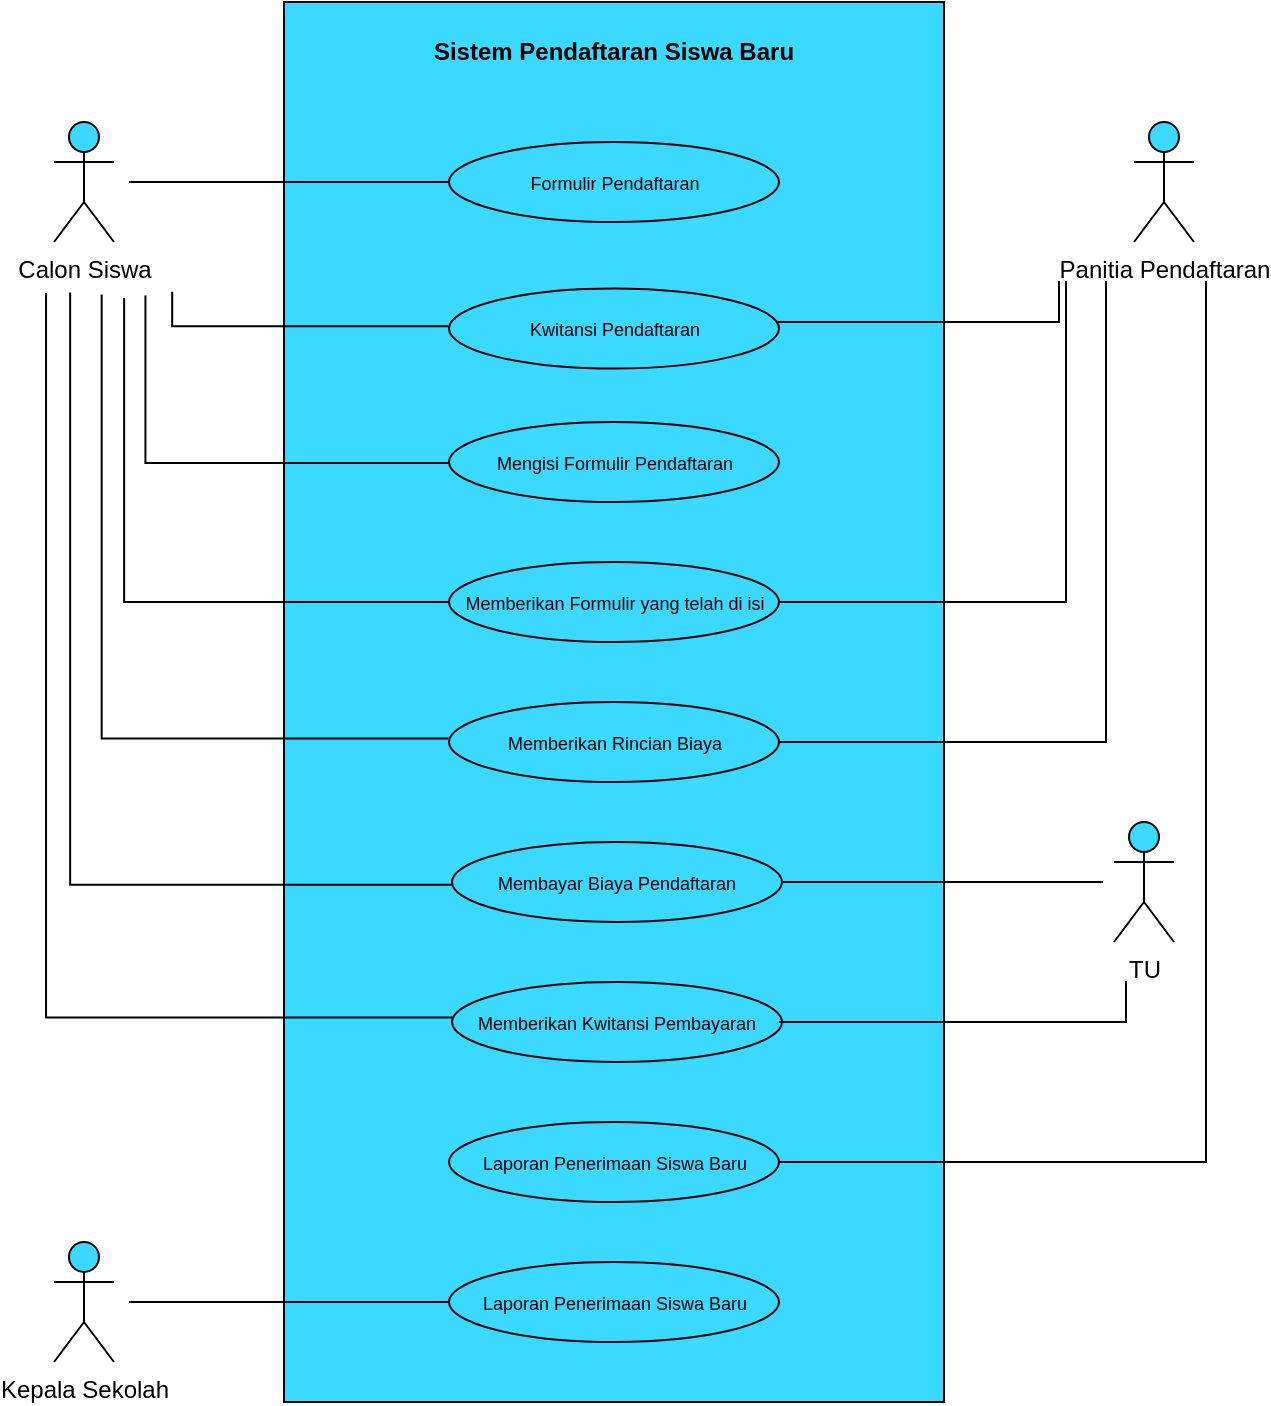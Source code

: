 <mxfile version="20.0.4" type="github">
  <diagram id="C5RBs43oDa-KdzZeNtuy" name="Page-1">
    <mxGraphModel dx="1422" dy="754" grid="1" gridSize="10" guides="1" tooltips="1" connect="1" arrows="1" fold="1" page="1" pageScale="1" pageWidth="827" pageHeight="1169" math="0" shadow="0">
      <root>
        <mxCell id="WIyWlLk6GJQsqaUBKTNV-0" />
        <mxCell id="WIyWlLk6GJQsqaUBKTNV-1" parent="WIyWlLk6GJQsqaUBKTNV-0" />
        <mxCell id="XHJ0ulQm2pWwU0JMd1qO-0" value="Calon Siswa" style="shape=umlActor;verticalLabelPosition=bottom;verticalAlign=top;html=1;outlineConnect=0;fillColor=#3BD8FF;" parent="WIyWlLk6GJQsqaUBKTNV-1" vertex="1">
          <mxGeometry x="150" y="150" width="30" height="60" as="geometry" />
        </mxCell>
        <mxCell id="XHJ0ulQm2pWwU0JMd1qO-4" value="" style="rounded=0;whiteSpace=wrap;html=1;strokeColor=#000000;fillColor=#3BD8FF;" parent="WIyWlLk6GJQsqaUBKTNV-1" vertex="1">
          <mxGeometry x="265" y="90" width="330" height="700" as="geometry" />
        </mxCell>
        <mxCell id="XHJ0ulQm2pWwU0JMd1qO-5" value="&lt;b&gt;Sistem Pendaftaran Siswa Baru&lt;/b&gt;" style="text;html=1;strokeColor=none;fillColor=none;align=center;verticalAlign=middle;whiteSpace=wrap;rounded=0;" parent="WIyWlLk6GJQsqaUBKTNV-1" vertex="1">
          <mxGeometry x="295" y="100" width="270" height="30" as="geometry" />
        </mxCell>
        <mxCell id="XHJ0ulQm2pWwU0JMd1qO-7" value="&lt;font style=&quot;font-size: 9px;&quot;&gt;Formulir Pendaftaran&lt;/font&gt;" style="ellipse;whiteSpace=wrap;html=1;align=center;newEdgeStyle={&quot;edgeStyle&quot;:&quot;entityRelationEdgeStyle&quot;,&quot;startArrow&quot;:&quot;none&quot;,&quot;endArrow&quot;:&quot;none&quot;,&quot;segment&quot;:10,&quot;curved&quot;:1};treeFolding=1;treeMoving=1;strokeColor=#000000;fillColor=#3BD8FF;" parent="WIyWlLk6GJQsqaUBKTNV-1" vertex="1">
          <mxGeometry x="347.5" y="160.0" width="165" height="40" as="geometry" />
        </mxCell>
        <mxCell id="XHJ0ulQm2pWwU0JMd1qO-9" value="&lt;font style=&quot;font-size: 9px;&quot;&gt;Mengisi Formulir Pendaftaran&lt;/font&gt;" style="ellipse;whiteSpace=wrap;html=1;align=center;newEdgeStyle={&quot;edgeStyle&quot;:&quot;entityRelationEdgeStyle&quot;,&quot;startArrow&quot;:&quot;none&quot;,&quot;endArrow&quot;:&quot;none&quot;,&quot;segment&quot;:10,&quot;curved&quot;:1};treeFolding=1;treeMoving=1;strokeColor=#000000;fillColor=#3BD8FF;" parent="WIyWlLk6GJQsqaUBKTNV-1" vertex="1">
          <mxGeometry x="347.5" y="300" width="165" height="40" as="geometry" />
        </mxCell>
        <mxCell id="XHJ0ulQm2pWwU0JMd1qO-10" value="&lt;font style=&quot;font-size: 9px;&quot;&gt;Memberikan Formulir yang telah di isi&lt;/font&gt;" style="ellipse;whiteSpace=wrap;html=1;align=center;newEdgeStyle={&quot;edgeStyle&quot;:&quot;entityRelationEdgeStyle&quot;,&quot;startArrow&quot;:&quot;none&quot;,&quot;endArrow&quot;:&quot;none&quot;,&quot;segment&quot;:10,&quot;curved&quot;:1};treeFolding=1;treeMoving=1;strokeColor=#000000;fillColor=#3BD8FF;" parent="WIyWlLk6GJQsqaUBKTNV-1" vertex="1">
          <mxGeometry x="347.5" y="370" width="165" height="40" as="geometry" />
        </mxCell>
        <mxCell id="XHJ0ulQm2pWwU0JMd1qO-12" value="&lt;font style=&quot;font-size: 9px;&quot;&gt;Kwitansi Pendaftaran&lt;/font&gt;" style="ellipse;whiteSpace=wrap;html=1;align=center;newEdgeStyle={&quot;edgeStyle&quot;:&quot;entityRelationEdgeStyle&quot;,&quot;startArrow&quot;:&quot;none&quot;,&quot;endArrow&quot;:&quot;none&quot;,&quot;segment&quot;:10,&quot;curved&quot;:1};treeFolding=1;treeMoving=1;strokeColor=#000000;fillColor=#3BD8FF;" parent="WIyWlLk6GJQsqaUBKTNV-1" vertex="1">
          <mxGeometry x="347.5" y="233.3" width="165" height="40" as="geometry" />
        </mxCell>
        <mxCell id="XHJ0ulQm2pWwU0JMd1qO-13" value="" style="line;strokeWidth=1;html=1;perimeter=backbonePerimeter;points=[];outlineConnect=0;fontSize=10;fillColor=#3BD8FF;" parent="WIyWlLk6GJQsqaUBKTNV-1" vertex="1">
          <mxGeometry x="187.5" y="175" width="160" height="10" as="geometry" />
        </mxCell>
        <mxCell id="XHJ0ulQm2pWwU0JMd1qO-14" value="Panitia Pendaftaran" style="shape=umlActor;verticalLabelPosition=bottom;verticalAlign=top;html=1;outlineConnect=0;fillColor=#3BD8FF;" parent="WIyWlLk6GJQsqaUBKTNV-1" vertex="1">
          <mxGeometry x="690" y="150" width="30" height="60" as="geometry" />
        </mxCell>
        <mxCell id="XHJ0ulQm2pWwU0JMd1qO-21" value="&lt;font style=&quot;font-size: 9px;&quot;&gt;Memberikan Rincian Biaya&lt;/font&gt;" style="ellipse;whiteSpace=wrap;html=1;align=center;newEdgeStyle={&quot;edgeStyle&quot;:&quot;entityRelationEdgeStyle&quot;,&quot;startArrow&quot;:&quot;none&quot;,&quot;endArrow&quot;:&quot;none&quot;,&quot;segment&quot;:10,&quot;curved&quot;:1};treeFolding=1;treeMoving=1;strokeColor=#000000;fillColor=#3BD8FF;" parent="WIyWlLk6GJQsqaUBKTNV-1" vertex="1">
          <mxGeometry x="347.5" y="440" width="165" height="40" as="geometry" />
        </mxCell>
        <mxCell id="XHJ0ulQm2pWwU0JMd1qO-25" value="&lt;font style=&quot;font-size: 9px;&quot;&gt;Membayar Biaya Pendaftaran&lt;/font&gt;" style="ellipse;whiteSpace=wrap;html=1;align=center;newEdgeStyle={&quot;edgeStyle&quot;:&quot;entityRelationEdgeStyle&quot;,&quot;startArrow&quot;:&quot;none&quot;,&quot;endArrow&quot;:&quot;none&quot;,&quot;segment&quot;:10,&quot;curved&quot;:1};treeFolding=1;treeMoving=1;strokeColor=#000000;fillColor=#3BD8FF;" parent="WIyWlLk6GJQsqaUBKTNV-1" vertex="1">
          <mxGeometry x="349" y="510" width="165" height="40" as="geometry" />
        </mxCell>
        <mxCell id="XHJ0ulQm2pWwU0JMd1qO-26" value="TU" style="shape=umlActor;verticalLabelPosition=bottom;verticalAlign=top;html=1;outlineConnect=0;fillColor=#3BD8FF;" parent="WIyWlLk6GJQsqaUBKTNV-1" vertex="1">
          <mxGeometry x="680" y="500" width="30" height="60" as="geometry" />
        </mxCell>
        <mxCell id="XHJ0ulQm2pWwU0JMd1qO-29" value="&lt;font style=&quot;font-size: 9px;&quot;&gt;Memberikan Kwitansi Pembayaran&lt;/font&gt;" style="ellipse;whiteSpace=wrap;html=1;align=center;newEdgeStyle={&quot;edgeStyle&quot;:&quot;entityRelationEdgeStyle&quot;,&quot;startArrow&quot;:&quot;none&quot;,&quot;endArrow&quot;:&quot;none&quot;,&quot;segment&quot;:10,&quot;curved&quot;:1};treeFolding=1;treeMoving=1;strokeColor=#000000;fillColor=#3BD8FF;" parent="WIyWlLk6GJQsqaUBKTNV-1" vertex="1">
          <mxGeometry x="349" y="580" width="165" height="40" as="geometry" />
        </mxCell>
        <mxCell id="XHJ0ulQm2pWwU0JMd1qO-34" value="&lt;font style=&quot;font-size: 9px;&quot;&gt;Laporan Penerimaan Siswa Baru&lt;/font&gt;" style="ellipse;whiteSpace=wrap;html=1;align=center;newEdgeStyle={&quot;edgeStyle&quot;:&quot;entityRelationEdgeStyle&quot;,&quot;startArrow&quot;:&quot;none&quot;,&quot;endArrow&quot;:&quot;none&quot;,&quot;segment&quot;:10,&quot;curved&quot;:1};treeFolding=1;treeMoving=1;strokeColor=#000000;fillColor=#3BD8FF;" parent="WIyWlLk6GJQsqaUBKTNV-1" vertex="1">
          <mxGeometry x="347.5" y="650" width="165" height="40" as="geometry" />
        </mxCell>
        <mxCell id="XHJ0ulQm2pWwU0JMd1qO-35" value="&lt;font style=&quot;font-size: 9px;&quot;&gt;Laporan Penerimaan Siswa Baru&lt;/font&gt;" style="ellipse;whiteSpace=wrap;html=1;align=center;newEdgeStyle={&quot;edgeStyle&quot;:&quot;entityRelationEdgeStyle&quot;,&quot;startArrow&quot;:&quot;none&quot;,&quot;endArrow&quot;:&quot;none&quot;,&quot;segment&quot;:10,&quot;curved&quot;:1};treeFolding=1;treeMoving=1;strokeColor=#000000;fillColor=#3BD8FF;" parent="WIyWlLk6GJQsqaUBKTNV-1" vertex="1">
          <mxGeometry x="347.5" y="720" width="165" height="40" as="geometry" />
        </mxCell>
        <mxCell id="XHJ0ulQm2pWwU0JMd1qO-37" value="Kepala Sekolah" style="shape=umlActor;verticalLabelPosition=bottom;verticalAlign=top;html=1;outlineConnect=0;fillColor=#3BD8FF;" parent="WIyWlLk6GJQsqaUBKTNV-1" vertex="1">
          <mxGeometry x="150" y="710" width="30" height="60" as="geometry" />
        </mxCell>
        <mxCell id="XHJ0ulQm2pWwU0JMd1qO-41" value="" style="line;strokeWidth=1;html=1;perimeter=backbonePerimeter;points=[];outlineConnect=0;fontSize=10;fillColor=#3BD8FF;" parent="WIyWlLk6GJQsqaUBKTNV-1" vertex="1">
          <mxGeometry x="187.5" y="735" width="160" height="10" as="geometry" />
        </mxCell>
        <mxCell id="XHJ0ulQm2pWwU0JMd1qO-42" value="" style="shape=partialRectangle;whiteSpace=wrap;html=1;bottom=0;right=0;fillColor=none;fontSize=9;strokeColor=#000000;strokeWidth=1;rotation=-90;" parent="WIyWlLk6GJQsqaUBKTNV-1" vertex="1">
          <mxGeometry x="269.5" y="175" width="16.67" height="137.49" as="geometry" />
        </mxCell>
        <mxCell id="XHJ0ulQm2pWwU0JMd1qO-43" value="" style="shape=partialRectangle;whiteSpace=wrap;html=1;bottom=0;right=0;fillColor=none;fontSize=9;strokeColor=#000000;strokeWidth=1;rotation=-180;" parent="WIyWlLk6GJQsqaUBKTNV-1" vertex="1">
          <mxGeometry x="512.5" y="230" width="140" height="20" as="geometry" />
        </mxCell>
        <mxCell id="XHJ0ulQm2pWwU0JMd1qO-44" value="" style="shape=partialRectangle;whiteSpace=wrap;html=1;bottom=0;right=0;fillColor=none;fontSize=9;strokeColor=#000000;strokeWidth=1;rotation=-180;" parent="WIyWlLk6GJQsqaUBKTNV-1" vertex="1">
          <mxGeometry x="513" y="230" width="143" height="160" as="geometry" />
        </mxCell>
        <mxCell id="XHJ0ulQm2pWwU0JMd1qO-46" value="" style="shape=partialRectangle;whiteSpace=wrap;html=1;bottom=0;right=0;fillColor=none;fontSize=9;strokeColor=#000000;strokeWidth=1;rotation=-90;" parent="WIyWlLk6GJQsqaUBKTNV-1" vertex="1">
          <mxGeometry x="229.5" y="203.5" width="83.22" height="150.78" as="geometry" />
        </mxCell>
        <mxCell id="XHJ0ulQm2pWwU0JMd1qO-47" value="" style="shape=partialRectangle;whiteSpace=wrap;html=1;bottom=0;right=0;fillColor=none;fontSize=9;strokeColor=#000000;strokeWidth=1;rotation=-90;" parent="WIyWlLk6GJQsqaUBKTNV-1" vertex="1">
          <mxGeometry x="190.21" y="233.3" width="151.55" height="161.83" as="geometry" />
        </mxCell>
        <mxCell id="XHJ0ulQm2pWwU0JMd1qO-48" value="" style="shape=partialRectangle;whiteSpace=wrap;html=1;bottom=0;right=0;fillColor=none;fontSize=9;strokeColor=#000000;strokeWidth=1;rotation=-180;" parent="WIyWlLk6GJQsqaUBKTNV-1" vertex="1">
          <mxGeometry x="513" y="230" width="163" height="230" as="geometry" />
        </mxCell>
        <mxCell id="XHJ0ulQm2pWwU0JMd1qO-49" value="" style="shape=partialRectangle;whiteSpace=wrap;html=1;bottom=0;right=0;fillColor=none;fontSize=9;strokeColor=#000000;strokeWidth=1;rotation=-90;" parent="WIyWlLk6GJQsqaUBKTNV-1" vertex="1">
          <mxGeometry x="149.5" y="261.08" width="221.5" height="172.83" as="geometry" />
        </mxCell>
        <mxCell id="XHJ0ulQm2pWwU0JMd1qO-51" value="" style="shape=partialRectangle;whiteSpace=wrap;html=1;bottom=0;right=0;fillColor=none;fontSize=9;strokeColor=#000000;strokeWidth=1;rotation=-90;" parent="WIyWlLk6GJQsqaUBKTNV-1" vertex="1">
          <mxGeometry x="105.59" y="288.26" width="295.58" height="190.6" as="geometry" />
        </mxCell>
        <mxCell id="XHJ0ulQm2pWwU0JMd1qO-52" value="" style="line;strokeWidth=1;html=1;perimeter=backbonePerimeter;points=[];outlineConnect=0;fontSize=10;fillColor=#3BD8FF;" parent="WIyWlLk6GJQsqaUBKTNV-1" vertex="1">
          <mxGeometry x="514.5" y="525" width="160" height="10" as="geometry" />
        </mxCell>
        <mxCell id="XHJ0ulQm2pWwU0JMd1qO-53" value="" style="shape=partialRectangle;whiteSpace=wrap;html=1;bottom=0;right=0;fillColor=none;fontSize=9;strokeColor=#000000;strokeWidth=1;rotation=-180;" parent="WIyWlLk6GJQsqaUBKTNV-1" vertex="1">
          <mxGeometry x="513" y="580" width="173" height="20" as="geometry" />
        </mxCell>
        <mxCell id="XHJ0ulQm2pWwU0JMd1qO-54" value="" style="shape=partialRectangle;whiteSpace=wrap;html=1;bottom=0;right=0;fillColor=none;fontSize=9;strokeColor=#000000;strokeWidth=1;rotation=-180;" parent="WIyWlLk6GJQsqaUBKTNV-1" vertex="1">
          <mxGeometry x="513" y="230" width="213" height="440" as="geometry" />
        </mxCell>
        <mxCell id="XHJ0ulQm2pWwU0JMd1qO-55" value="" style="shape=partialRectangle;whiteSpace=wrap;html=1;bottom=0;right=0;fillColor=none;fontSize=9;strokeColor=#000000;strokeWidth=1;rotation=-90;" parent="WIyWlLk6GJQsqaUBKTNV-1" vertex="1">
          <mxGeometry x="66.47" y="315.58" width="361.76" height="202.65" as="geometry" />
        </mxCell>
      </root>
    </mxGraphModel>
  </diagram>
</mxfile>
